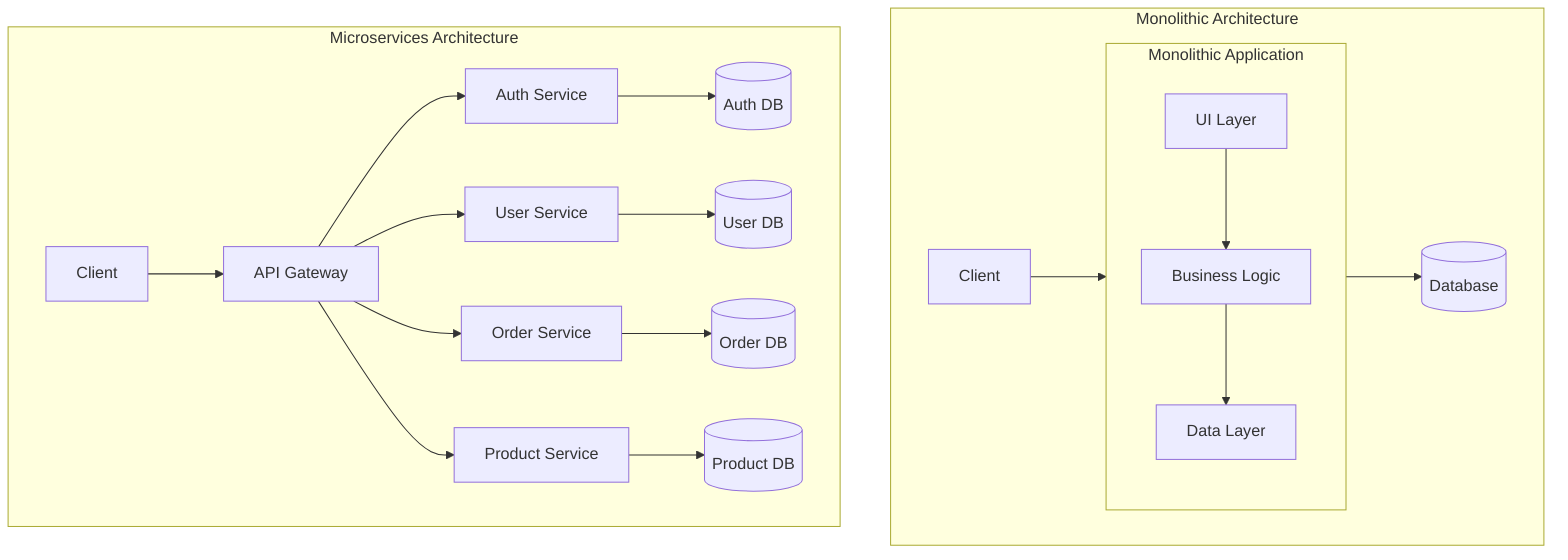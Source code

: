 graph TB
    subgraph Monolithic Architecture
        Client1[Client] --> Monolith
        subgraph Monolith[Monolithic Application]
            UI[UI Layer]
            BL[Business Logic]
            DL[Data Layer]
            UI --> BL
            BL --> DL
        end
        Monolith --> DB[(Database)]
    end
    
    subgraph Microservices Architecture
        Client2[Client] --> API[API Gateway]
        API --> Auth[Auth Service]
        API --> Users[User Service]
        API --> Orders[Order Service]
        API --> Products[Product Service]
        Auth --> AuthDB[(Auth DB)]
        Users --> UserDB[(User DB)]
        Orders --> OrderDB[(Order DB)]
        Products --> ProductDB[(Product DB)]
    end